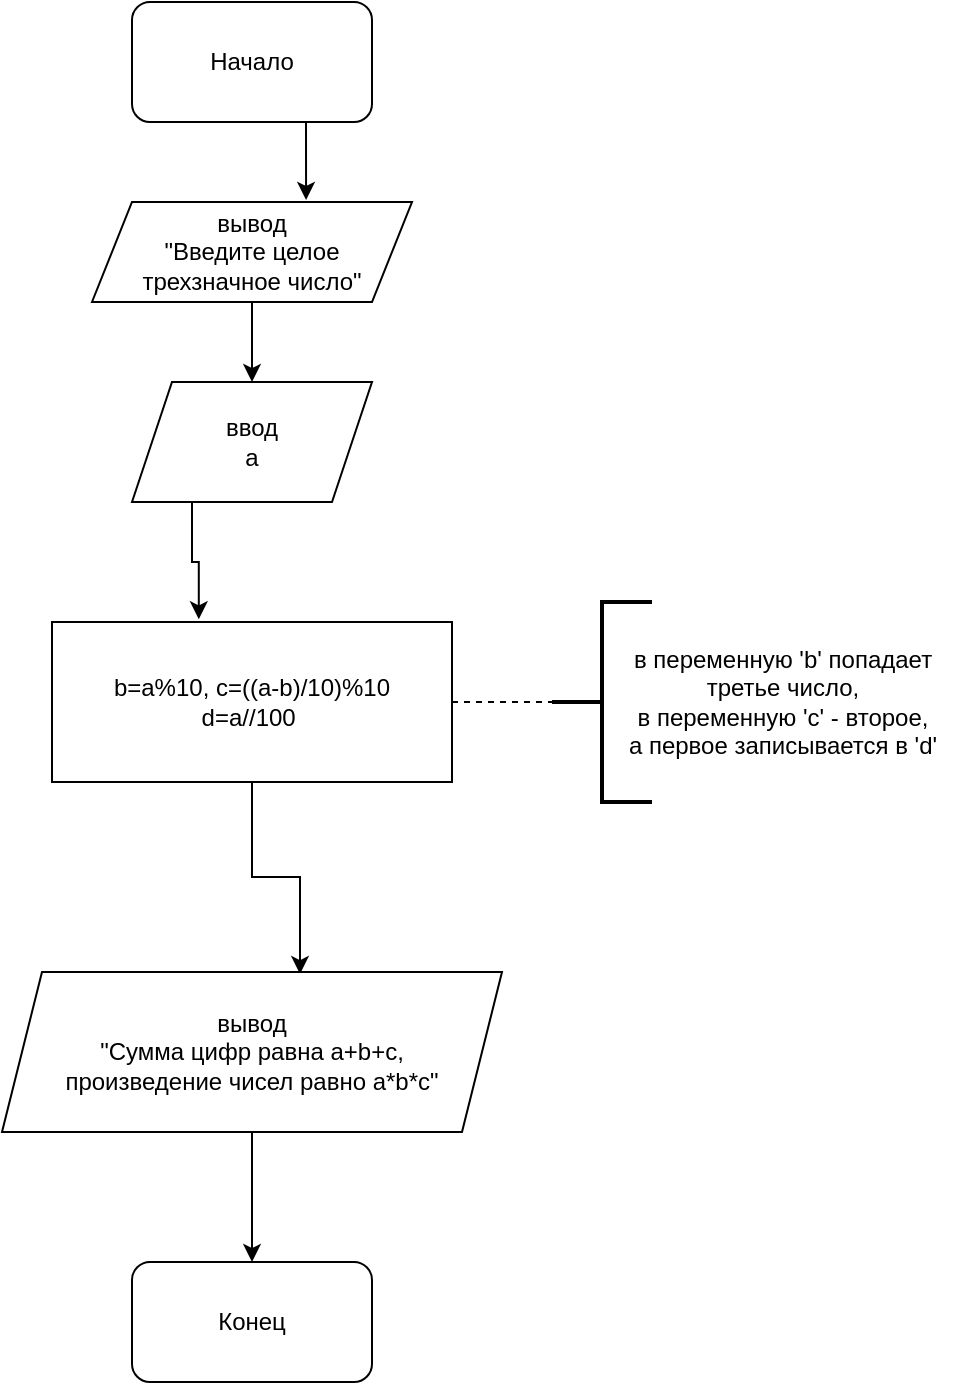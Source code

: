 <mxfile version="17.4.5" type="github" pages="4">
  <diagram id="GkWmuAWygiWvj4sKo31e" name="ex.1">
    <mxGraphModel dx="1422" dy="705" grid="1" gridSize="10" guides="1" tooltips="1" connect="1" arrows="1" fold="1" page="1" pageScale="1" pageWidth="827" pageHeight="1169" math="0" shadow="0">
      <root>
        <mxCell id="0" />
        <mxCell id="1" parent="0" />
        <mxCell id="LL6q_I3QLtWtws4i6wOQ-21" style="edgeStyle=orthogonalEdgeStyle;rounded=0;orthogonalLoop=1;jettySize=auto;html=1;exitX=0.75;exitY=1;exitDx=0;exitDy=0;entryX=0.669;entryY=-0.02;entryDx=0;entryDy=0;entryPerimeter=0;" edge="1" parent="1" source="LL6q_I3QLtWtws4i6wOQ-1" target="LL6q_I3QLtWtws4i6wOQ-7">
          <mxGeometry relative="1" as="geometry" />
        </mxCell>
        <mxCell id="LL6q_I3QLtWtws4i6wOQ-1" value="Начало" style="rounded=1;whiteSpace=wrap;html=1;" vertex="1" parent="1">
          <mxGeometry x="370" y="20" width="120" height="60" as="geometry" />
        </mxCell>
        <mxCell id="LL6q_I3QLtWtws4i6wOQ-2" value="Конец" style="rounded=1;whiteSpace=wrap;html=1;" vertex="1" parent="1">
          <mxGeometry x="370" y="650" width="120" height="60" as="geometry" />
        </mxCell>
        <mxCell id="LL6q_I3QLtWtws4i6wOQ-9" style="edgeStyle=orthogonalEdgeStyle;rounded=0;orthogonalLoop=1;jettySize=auto;html=1;exitX=0.25;exitY=1;exitDx=0;exitDy=0;entryX=0.367;entryY=-0.017;entryDx=0;entryDy=0;entryPerimeter=0;" edge="1" parent="1" source="LL6q_I3QLtWtws4i6wOQ-3" target="LL6q_I3QLtWtws4i6wOQ-4">
          <mxGeometry relative="1" as="geometry" />
        </mxCell>
        <mxCell id="LL6q_I3QLtWtws4i6wOQ-3" value="ввод&lt;br&gt;a" style="shape=parallelogram;perimeter=parallelogramPerimeter;whiteSpace=wrap;html=1;fixedSize=1;" vertex="1" parent="1">
          <mxGeometry x="370" y="210" width="120" height="60" as="geometry" />
        </mxCell>
        <mxCell id="LL6q_I3QLtWtws4i6wOQ-20" style="edgeStyle=orthogonalEdgeStyle;rounded=0;orthogonalLoop=1;jettySize=auto;html=1;exitX=0.5;exitY=1;exitDx=0;exitDy=0;entryX=0.596;entryY=0.013;entryDx=0;entryDy=0;entryPerimeter=0;" edge="1" parent="1" source="LL6q_I3QLtWtws4i6wOQ-4" target="LL6q_I3QLtWtws4i6wOQ-11">
          <mxGeometry relative="1" as="geometry" />
        </mxCell>
        <mxCell id="LL6q_I3QLtWtws4i6wOQ-4" value="b=a%10, c=((a-b)/10)%10&lt;br&gt;d=a//100&amp;nbsp;" style="rounded=0;whiteSpace=wrap;html=1;" vertex="1" parent="1">
          <mxGeometry x="330" y="330" width="200" height="80" as="geometry" />
        </mxCell>
        <mxCell id="LL6q_I3QLtWtws4i6wOQ-8" style="edgeStyle=orthogonalEdgeStyle;rounded=0;orthogonalLoop=1;jettySize=auto;html=1;exitX=0.5;exitY=1;exitDx=0;exitDy=0;" edge="1" parent="1" source="LL6q_I3QLtWtws4i6wOQ-7" target="LL6q_I3QLtWtws4i6wOQ-3">
          <mxGeometry relative="1" as="geometry" />
        </mxCell>
        <mxCell id="LL6q_I3QLtWtws4i6wOQ-7" value="вывод&lt;br&gt;&quot;Введите целое трехзначное число&quot;" style="shape=parallelogram;perimeter=parallelogramPerimeter;whiteSpace=wrap;html=1;fixedSize=1;" vertex="1" parent="1">
          <mxGeometry x="350" y="120" width="160" height="50" as="geometry" />
        </mxCell>
        <mxCell id="LL6q_I3QLtWtws4i6wOQ-22" style="edgeStyle=orthogonalEdgeStyle;rounded=0;orthogonalLoop=1;jettySize=auto;html=1;exitX=0.5;exitY=1;exitDx=0;exitDy=0;entryX=0.5;entryY=0;entryDx=0;entryDy=0;" edge="1" parent="1" source="LL6q_I3QLtWtws4i6wOQ-11" target="LL6q_I3QLtWtws4i6wOQ-2">
          <mxGeometry relative="1" as="geometry" />
        </mxCell>
        <mxCell id="LL6q_I3QLtWtws4i6wOQ-11" value="вывод&lt;br&gt;&quot;Сумма цифр равна a+b+c,&lt;br&gt;произведение чисел равно a*b*c&quot;" style="shape=parallelogram;perimeter=parallelogramPerimeter;whiteSpace=wrap;html=1;fixedSize=1;" vertex="1" parent="1">
          <mxGeometry x="305" y="505" width="250" height="80" as="geometry" />
        </mxCell>
        <mxCell id="LL6q_I3QLtWtws4i6wOQ-14" value="" style="strokeWidth=2;html=1;shape=mxgraph.flowchart.annotation_2;align=left;labelPosition=right;pointerEvents=1;" vertex="1" parent="1">
          <mxGeometry x="580" y="320" width="50" height="100" as="geometry" />
        </mxCell>
        <mxCell id="LL6q_I3QLtWtws4i6wOQ-18" value="" style="endArrow=none;dashed=1;html=1;rounded=0;entryX=0;entryY=0.5;entryDx=0;entryDy=0;entryPerimeter=0;exitX=1;exitY=0.5;exitDx=0;exitDy=0;" edge="1" parent="1" source="LL6q_I3QLtWtws4i6wOQ-4" target="LL6q_I3QLtWtws4i6wOQ-14">
          <mxGeometry width="50" height="50" relative="1" as="geometry">
            <mxPoint x="630" y="540" as="sourcePoint" />
            <mxPoint x="680" y="490" as="targetPoint" />
          </mxGeometry>
        </mxCell>
        <mxCell id="LL6q_I3QLtWtws4i6wOQ-19" value="в переменную &#39;b&#39; попадает &lt;br&gt;третье число,&lt;br&gt;в переменную &#39;c&#39; - второе, &lt;br&gt;а первое записывается в &#39;d&#39;" style="text;html=1;align=center;verticalAlign=middle;resizable=0;points=[];autosize=1;strokeColor=none;fillColor=none;" vertex="1" parent="1">
          <mxGeometry x="610" y="340" width="170" height="60" as="geometry" />
        </mxCell>
      </root>
    </mxGraphModel>
  </diagram>
  <diagram id="jCtmnIWadvYQdGwdT1Zc" name="ex.3">
    <mxGraphModel dx="1422" dy="705" grid="1" gridSize="10" guides="1" tooltips="1" connect="1" arrows="1" fold="1" page="1" pageScale="1" pageWidth="827" pageHeight="1169" math="0" shadow="0">
      <root>
        <mxCell id="0" />
        <mxCell id="1" parent="0" />
        <mxCell id="eGvGXIPfCndCh9LHRhV2-4" style="edgeStyle=orthogonalEdgeStyle;rounded=0;orthogonalLoop=1;jettySize=auto;html=1;exitX=0.5;exitY=1;exitDx=0;exitDy=0;entryX=0.542;entryY=-0.027;entryDx=0;entryDy=0;entryPerimeter=0;" edge="1" parent="1" source="eGvGXIPfCndCh9LHRhV2-1" target="eGvGXIPfCndCh9LHRhV2-3">
          <mxGeometry relative="1" as="geometry" />
        </mxCell>
        <mxCell id="eGvGXIPfCndCh9LHRhV2-1" value="Начало" style="rounded=1;whiteSpace=wrap;html=1;" vertex="1" parent="1">
          <mxGeometry x="365" y="20" width="120" height="60" as="geometry" />
        </mxCell>
        <mxCell id="eGvGXIPfCndCh9LHRhV2-2" value="Конец" style="rounded=1;whiteSpace=wrap;html=1;" vertex="1" parent="1">
          <mxGeometry x="355" y="1050" width="120" height="60" as="geometry" />
        </mxCell>
        <mxCell id="eGvGXIPfCndCh9LHRhV2-6" style="edgeStyle=orthogonalEdgeStyle;rounded=0;orthogonalLoop=1;jettySize=auto;html=1;exitX=0.5;exitY=1;exitDx=0;exitDy=0;entryX=0.5;entryY=0;entryDx=0;entryDy=0;" edge="1" parent="1" source="eGvGXIPfCndCh9LHRhV2-3" target="eGvGXIPfCndCh9LHRhV2-5">
          <mxGeometry relative="1" as="geometry" />
        </mxCell>
        <mxCell id="eGvGXIPfCndCh9LHRhV2-3" value="вывод:&lt;br&gt;&quot;Введите поочередно координаты двух точек&quot;" style="shape=parallelogram;perimeter=parallelogramPerimeter;whiteSpace=wrap;html=1;fixedSize=1;" vertex="1" parent="1">
          <mxGeometry x="330" y="120" width="190" height="110" as="geometry" />
        </mxCell>
        <mxCell id="H8NOm_so1s7EHVG05c4I-2" style="edgeStyle=orthogonalEdgeStyle;rounded=0;orthogonalLoop=1;jettySize=auto;html=1;exitX=0.5;exitY=1;exitDx=0;exitDy=0;entryX=0.5;entryY=0;entryDx=0;entryDy=0;entryPerimeter=0;" edge="1" parent="1" source="eGvGXIPfCndCh9LHRhV2-5" target="H8NOm_so1s7EHVG05c4I-1">
          <mxGeometry relative="1" as="geometry" />
        </mxCell>
        <mxCell id="eGvGXIPfCndCh9LHRhV2-5" value="ввод:&lt;br&gt;x_1, y_1, x_2, y_2" style="shape=parallelogram;perimeter=parallelogramPerimeter;whiteSpace=wrap;html=1;fixedSize=1;" vertex="1" parent="1">
          <mxGeometry x="322" y="290" width="206" height="100" as="geometry" />
        </mxCell>
        <mxCell id="eGvGXIPfCndCh9LHRhV2-10" style="edgeStyle=orthogonalEdgeStyle;rounded=0;orthogonalLoop=1;jettySize=auto;html=1;exitX=0.5;exitY=1;exitDx=0;exitDy=0;entryX=0.5;entryY=0;entryDx=0;entryDy=0;" edge="1" parent="1" source="eGvGXIPfCndCh9LHRhV2-7" target="eGvGXIPfCndCh9LHRhV2-9">
          <mxGeometry relative="1" as="geometry" />
        </mxCell>
        <mxCell id="eGvGXIPfCndCh9LHRhV2-7" value="Вычисление значений коэффициентов k и b с записью в соответствующие переменные" style="rounded=0;whiteSpace=wrap;html=1;" vertex="1" parent="1">
          <mxGeometry x="304" y="670" width="220" height="100" as="geometry" />
        </mxCell>
        <mxCell id="eGvGXIPfCndCh9LHRhV2-18" style="edgeStyle=orthogonalEdgeStyle;rounded=0;orthogonalLoop=1;jettySize=auto;html=1;exitX=0;exitY=0.5;exitDx=0;exitDy=0;entryX=0.5;entryY=0;entryDx=0;entryDy=0;" edge="1" parent="1" source="eGvGXIPfCndCh9LHRhV2-9" target="eGvGXIPfCndCh9LHRhV2-16">
          <mxGeometry relative="1" as="geometry" />
        </mxCell>
        <mxCell id="eGvGXIPfCndCh9LHRhV2-19" style="edgeStyle=orthogonalEdgeStyle;rounded=0;orthogonalLoop=1;jettySize=auto;html=1;exitX=1;exitY=0.5;exitDx=0;exitDy=0;entryX=0.617;entryY=-0.01;entryDx=0;entryDy=0;entryPerimeter=0;" edge="1" parent="1" source="eGvGXIPfCndCh9LHRhV2-9" target="eGvGXIPfCndCh9LHRhV2-17">
          <mxGeometry relative="1" as="geometry" />
        </mxCell>
        <mxCell id="eGvGXIPfCndCh9LHRhV2-9" value="b &amp;gt;= 0" style="rhombus;whiteSpace=wrap;html=1;" vertex="1" parent="1">
          <mxGeometry x="335" y="810" width="160" height="90" as="geometry" />
        </mxCell>
        <mxCell id="eGvGXIPfCndCh9LHRhV2-12" value="Да" style="text;html=1;align=center;verticalAlign=middle;resizable=0;points=[];autosize=1;strokeColor=none;fillColor=none;" vertex="1" parent="1">
          <mxGeometry x="290" y="820" width="30" height="20" as="geometry" />
        </mxCell>
        <mxCell id="eGvGXIPfCndCh9LHRhV2-13" value="Нет" style="text;html=1;align=center;verticalAlign=middle;resizable=0;points=[];autosize=1;strokeColor=none;fillColor=none;" vertex="1" parent="1">
          <mxGeometry x="484" y="820" width="40" height="20" as="geometry" />
        </mxCell>
        <mxCell id="eGvGXIPfCndCh9LHRhV2-21" style="edgeStyle=orthogonalEdgeStyle;rounded=0;orthogonalLoop=1;jettySize=auto;html=1;exitX=0.5;exitY=1;exitDx=0;exitDy=0;entryX=0.017;entryY=0.367;entryDx=0;entryDy=0;entryPerimeter=0;" edge="1" parent="1" source="eGvGXIPfCndCh9LHRhV2-16" target="eGvGXIPfCndCh9LHRhV2-2">
          <mxGeometry relative="1" as="geometry">
            <Array as="points">
              <mxPoint x="170" y="1072" />
            </Array>
          </mxGeometry>
        </mxCell>
        <mxCell id="eGvGXIPfCndCh9LHRhV2-16" value="вывод:&lt;br&gt;&quot;Уравнение функции вида:&lt;br&gt;y = kx + b" style="shape=parallelogram;perimeter=parallelogramPerimeter;whiteSpace=wrap;html=1;fixedSize=1;" vertex="1" parent="1">
          <mxGeometry x="80" y="900" width="180" height="100" as="geometry" />
        </mxCell>
        <mxCell id="eGvGXIPfCndCh9LHRhV2-20" style="edgeStyle=orthogonalEdgeStyle;rounded=0;orthogonalLoop=1;jettySize=auto;html=1;exitX=0.5;exitY=1;exitDx=0;exitDy=0;entryX=1;entryY=0.25;entryDx=0;entryDy=0;" edge="1" parent="1" source="eGvGXIPfCndCh9LHRhV2-17" target="eGvGXIPfCndCh9LHRhV2-2">
          <mxGeometry relative="1" as="geometry" />
        </mxCell>
        <mxCell id="eGvGXIPfCndCh9LHRhV2-17" value="&lt;span&gt;вывод:&lt;/span&gt;&lt;br&gt;&lt;span&gt;&quot;Уравнение функции вида:&lt;/span&gt;&lt;br&gt;&lt;span&gt;y = kx - b&lt;/span&gt;" style="shape=parallelogram;perimeter=parallelogramPerimeter;whiteSpace=wrap;html=1;fixedSize=1;" vertex="1" parent="1">
          <mxGeometry x="560" y="900" width="180" height="100" as="geometry" />
        </mxCell>
        <mxCell id="eGvGXIPfCndCh9LHRhV2-22" value="" style="strokeWidth=2;html=1;shape=mxgraph.flowchart.annotation_2;align=left;labelPosition=right;pointerEvents=1;rotation=-180;" vertex="1" parent="1">
          <mxGeometry x="209" y="670" width="60" height="100" as="geometry" />
        </mxCell>
        <mxCell id="eGvGXIPfCndCh9LHRhV2-27" value="" style="endArrow=none;dashed=1;html=1;rounded=0;entryX=0;entryY=0.5;entryDx=0;entryDy=0;exitX=0;exitY=0.5;exitDx=0;exitDy=0;exitPerimeter=0;" edge="1" parent="1" source="eGvGXIPfCndCh9LHRhV2-22" target="eGvGXIPfCndCh9LHRhV2-7">
          <mxGeometry width="50" height="50" relative="1" as="geometry">
            <mxPoint x="179" y="620" as="sourcePoint" />
            <mxPoint x="229" y="570" as="targetPoint" />
          </mxGeometry>
        </mxCell>
        <mxCell id="eGvGXIPfCndCh9LHRhV2-29" value="y_1 = x_1k + b&lt;br&gt;y_2 = x_2k + b&lt;br&gt;k = (-y_2 + y1)/(x_1 -x_2)&lt;br&gt;b = -kx_1 + y1" style="text;html=1;align=center;verticalAlign=middle;resizable=0;points=[];autosize=1;strokeColor=none;fillColor=none;" vertex="1" parent="1">
          <mxGeometry x="89" y="690" width="150" height="60" as="geometry" />
        </mxCell>
        <mxCell id="H8NOm_so1s7EHVG05c4I-7" style="edgeStyle=orthogonalEdgeStyle;rounded=0;orthogonalLoop=1;jettySize=auto;html=1;exitX=0;exitY=0.5;exitDx=0;exitDy=0;exitPerimeter=0;entryX=0.556;entryY=0;entryDx=0;entryDy=0;entryPerimeter=0;" edge="1" parent="1" source="H8NOm_so1s7EHVG05c4I-1" target="H8NOm_so1s7EHVG05c4I-6">
          <mxGeometry relative="1" as="geometry" />
        </mxCell>
        <mxCell id="H8NOm_so1s7EHVG05c4I-10" style="edgeStyle=orthogonalEdgeStyle;rounded=0;orthogonalLoop=1;jettySize=auto;html=1;exitX=1;exitY=0.5;exitDx=0;exitDy=0;exitPerimeter=0;entryX=0.5;entryY=0;entryDx=0;entryDy=0;" edge="1" parent="1" source="H8NOm_so1s7EHVG05c4I-1" target="H8NOm_so1s7EHVG05c4I-9">
          <mxGeometry relative="1" as="geometry" />
        </mxCell>
        <mxCell id="H8NOm_so1s7EHVG05c4I-1" value="x_1 == x_2" style="strokeWidth=2;html=1;shape=mxgraph.flowchart.decision;whiteSpace=wrap;" vertex="1" parent="1">
          <mxGeometry x="335" y="440" width="176" height="100" as="geometry" />
        </mxCell>
        <mxCell id="H8NOm_so1s7EHVG05c4I-4" value="Да" style="text;html=1;align=center;verticalAlign=middle;resizable=0;points=[];autosize=1;strokeColor=none;fillColor=none;" vertex="1" parent="1">
          <mxGeometry x="304" y="460" width="30" height="20" as="geometry" />
        </mxCell>
        <mxCell id="H8NOm_so1s7EHVG05c4I-5" value="Нет" style="text;html=1;align=center;verticalAlign=middle;resizable=0;points=[];autosize=1;strokeColor=none;fillColor=none;" vertex="1" parent="1">
          <mxGeometry x="495" y="460" width="40" height="20" as="geometry" />
        </mxCell>
        <mxCell id="H8NOm_so1s7EHVG05c4I-15" style="edgeStyle=orthogonalEdgeStyle;rounded=0;orthogonalLoop=1;jettySize=auto;html=1;exitX=0;exitY=1;exitDx=0;exitDy=0;entryX=0;entryY=0.75;entryDx=0;entryDy=0;" edge="1" parent="1" source="H8NOm_so1s7EHVG05c4I-6" target="eGvGXIPfCndCh9LHRhV2-2">
          <mxGeometry relative="1" as="geometry" />
        </mxCell>
        <mxCell id="H8NOm_so1s7EHVG05c4I-6" value="вывод:&lt;br&gt;&quot;Уравнение прямой&lt;br&gt;x = x_1&quot;" style="shape=parallelogram;perimeter=parallelogramPerimeter;whiteSpace=wrap;html=1;fixedSize=1;" vertex="1" parent="1">
          <mxGeometry x="20" y="580" width="180" height="60" as="geometry" />
        </mxCell>
        <mxCell id="H8NOm_so1s7EHVG05c4I-16" style="edgeStyle=orthogonalEdgeStyle;rounded=0;orthogonalLoop=1;jettySize=auto;html=1;exitX=0.75;exitY=1;exitDx=0;exitDy=0;entryX=1;entryY=0.75;entryDx=0;entryDy=0;" edge="1" parent="1" source="H8NOm_so1s7EHVG05c4I-8" target="eGvGXIPfCndCh9LHRhV2-2">
          <mxGeometry relative="1" as="geometry" />
        </mxCell>
        <mxCell id="H8NOm_so1s7EHVG05c4I-8" value="вывод:&lt;br&gt;&quot;Уравнение прямой&lt;br&gt;y = y_1&quot;" style="shape=parallelogram;perimeter=parallelogramPerimeter;whiteSpace=wrap;html=1;fixedSize=1;" vertex="1" parent="1">
          <mxGeometry x="620" y="730" width="180" height="60" as="geometry" />
        </mxCell>
        <mxCell id="H8NOm_so1s7EHVG05c4I-11" style="edgeStyle=orthogonalEdgeStyle;rounded=0;orthogonalLoop=1;jettySize=auto;html=1;exitX=0;exitY=0.5;exitDx=0;exitDy=0;entryX=0.464;entryY=-0.01;entryDx=0;entryDy=0;entryPerimeter=0;" edge="1" parent="1" source="H8NOm_so1s7EHVG05c4I-9" target="eGvGXIPfCndCh9LHRhV2-7">
          <mxGeometry relative="1" as="geometry" />
        </mxCell>
        <mxCell id="H8NOm_so1s7EHVG05c4I-12" style="edgeStyle=orthogonalEdgeStyle;rounded=0;orthogonalLoop=1;jettySize=auto;html=1;exitX=0.5;exitY=1;exitDx=0;exitDy=0;entryX=0.5;entryY=0;entryDx=0;entryDy=0;" edge="1" parent="1" source="H8NOm_so1s7EHVG05c4I-9" target="H8NOm_so1s7EHVG05c4I-8">
          <mxGeometry relative="1" as="geometry" />
        </mxCell>
        <mxCell id="H8NOm_so1s7EHVG05c4I-9" value="y_1 == y_2" style="rhombus;whiteSpace=wrap;html=1;" vertex="1" parent="1">
          <mxGeometry x="610" y="540" width="170" height="90" as="geometry" />
        </mxCell>
        <mxCell id="H8NOm_so1s7EHVG05c4I-13" value="Нет" style="text;html=1;align=center;verticalAlign=middle;resizable=0;points=[];autosize=1;strokeColor=none;fillColor=none;" vertex="1" parent="1">
          <mxGeometry x="570" y="560" width="40" height="20" as="geometry" />
        </mxCell>
        <mxCell id="H8NOm_so1s7EHVG05c4I-14" value="Да" style="text;html=1;align=center;verticalAlign=middle;resizable=0;points=[];autosize=1;strokeColor=none;fillColor=none;" vertex="1" parent="1">
          <mxGeometry x="710" y="630" width="30" height="20" as="geometry" />
        </mxCell>
      </root>
    </mxGraphModel>
  </diagram>
  <diagram id="lCsr59eX-0INWpG0h18b" name="ex.7">
    <mxGraphModel dx="1422" dy="705" grid="1" gridSize="10" guides="1" tooltips="1" connect="1" arrows="1" fold="1" page="1" pageScale="1" pageWidth="827" pageHeight="1169" math="0" shadow="0">
      <root>
        <mxCell id="0" />
        <mxCell id="1" parent="0" />
        <mxCell id="5ryfnrOmWDxDQtKWBaiU-5" style="edgeStyle=orthogonalEdgeStyle;rounded=0;orthogonalLoop=1;jettySize=auto;html=1;exitX=0.5;exitY=1;exitDx=0;exitDy=0;entryX=0.5;entryY=0;entryDx=0;entryDy=0;" edge="1" parent="1" source="5ryfnrOmWDxDQtKWBaiU-1" target="5ryfnrOmWDxDQtKWBaiU-3">
          <mxGeometry relative="1" as="geometry" />
        </mxCell>
        <mxCell id="5ryfnrOmWDxDQtKWBaiU-1" value="Начало" style="rounded=1;whiteSpace=wrap;html=1;" vertex="1" parent="1">
          <mxGeometry x="340" y="20" width="120" height="60" as="geometry" />
        </mxCell>
        <mxCell id="5ryfnrOmWDxDQtKWBaiU-2" value="Конец" style="rounded=1;whiteSpace=wrap;html=1;" vertex="1" parent="1">
          <mxGeometry x="360" y="1010" width="120" height="60" as="geometry" />
        </mxCell>
        <mxCell id="5ryfnrOmWDxDQtKWBaiU-6" style="edgeStyle=orthogonalEdgeStyle;rounded=0;orthogonalLoop=1;jettySize=auto;html=1;exitX=0.5;exitY=1;exitDx=0;exitDy=0;entryX=0.569;entryY=0.025;entryDx=0;entryDy=0;entryPerimeter=0;" edge="1" parent="1" source="5ryfnrOmWDxDQtKWBaiU-3" target="5ryfnrOmWDxDQtKWBaiU-4">
          <mxGeometry relative="1" as="geometry" />
        </mxCell>
        <mxCell id="5ryfnrOmWDxDQtKWBaiU-3" value="Вывод:&lt;br&gt;&quot;Укажите поочередно длины отрезков&quot;" style="shape=parallelogram;perimeter=parallelogramPerimeter;whiteSpace=wrap;html=1;fixedSize=1;" vertex="1" parent="1">
          <mxGeometry x="320" y="120" width="160" height="80" as="geometry" />
        </mxCell>
        <mxCell id="5ryfnrOmWDxDQtKWBaiU-20" style="edgeStyle=orthogonalEdgeStyle;rounded=0;orthogonalLoop=1;jettySize=auto;html=1;exitX=0.5;exitY=1;exitDx=0;exitDy=0;entryX=0.5;entryY=0;entryDx=0;entryDy=0;" edge="1" parent="1" source="5ryfnrOmWDxDQtKWBaiU-4" target="5ryfnrOmWDxDQtKWBaiU-7">
          <mxGeometry relative="1" as="geometry" />
        </mxCell>
        <mxCell id="5ryfnrOmWDxDQtKWBaiU-4" value="Ввод:&lt;br&gt;side_a, side_b, sile_c" style="shape=parallelogram;perimeter=parallelogramPerimeter;whiteSpace=wrap;html=1;fixedSize=1;" vertex="1" parent="1">
          <mxGeometry x="310" y="240" width="160" height="80" as="geometry" />
        </mxCell>
        <mxCell id="5ryfnrOmWDxDQtKWBaiU-21" style="edgeStyle=orthogonalEdgeStyle;rounded=0;orthogonalLoop=1;jettySize=auto;html=1;exitX=1;exitY=0.5;exitDx=0;exitDy=0;entryX=0;entryY=0.5;entryDx=0;entryDy=0;" edge="1" parent="1" source="5ryfnrOmWDxDQtKWBaiU-7" target="5ryfnrOmWDxDQtKWBaiU-14">
          <mxGeometry relative="1" as="geometry" />
        </mxCell>
        <mxCell id="5ryfnrOmWDxDQtKWBaiU-7" value="side_a == side_b" style="rhombus;whiteSpace=wrap;html=1;" vertex="1" parent="1">
          <mxGeometry x="214" y="360" width="176" height="140" as="geometry" />
        </mxCell>
        <mxCell id="5ryfnrOmWDxDQtKWBaiU-13" value="" style="rhombus;whiteSpace=wrap;html=1;" vertex="1" parent="1">
          <mxGeometry x="10" width="176" height="140" as="geometry" />
        </mxCell>
        <mxCell id="5ryfnrOmWDxDQtKWBaiU-23" style="edgeStyle=orthogonalEdgeStyle;rounded=0;orthogonalLoop=1;jettySize=auto;html=1;exitX=1;exitY=0.5;exitDx=0;exitDy=0;entryX=0.571;entryY=0.063;entryDx=0;entryDy=0;entryPerimeter=0;" edge="1" parent="1" source="5ryfnrOmWDxDQtKWBaiU-14" target="5ryfnrOmWDxDQtKWBaiU-22">
          <mxGeometry relative="1" as="geometry" />
        </mxCell>
        <mxCell id="5ryfnrOmWDxDQtKWBaiU-33" style="edgeStyle=orthogonalEdgeStyle;rounded=0;orthogonalLoop=1;jettySize=auto;html=1;exitX=0.5;exitY=1;exitDx=0;exitDy=0;entryX=0.5;entryY=0;entryDx=0;entryDy=0;" edge="1" parent="1" source="5ryfnrOmWDxDQtKWBaiU-14" target="5ryfnrOmWDxDQtKWBaiU-15">
          <mxGeometry relative="1" as="geometry" />
        </mxCell>
        <mxCell id="5ryfnrOmWDxDQtKWBaiU-14" value="side_a == side_c" style="rhombus;whiteSpace=wrap;html=1;" vertex="1" parent="1">
          <mxGeometry x="440" y="360" width="176" height="140" as="geometry" />
        </mxCell>
        <mxCell id="5ryfnrOmWDxDQtKWBaiU-36" style="edgeStyle=orthogonalEdgeStyle;rounded=0;orthogonalLoop=1;jettySize=auto;html=1;exitX=1;exitY=0.5;exitDx=0;exitDy=0;entryX=0.75;entryY=0;entryDx=0;entryDy=0;" edge="1" parent="1" source="5ryfnrOmWDxDQtKWBaiU-15" target="5ryfnrOmWDxDQtKWBaiU-25">
          <mxGeometry relative="1" as="geometry" />
        </mxCell>
        <mxCell id="5ryfnrOmWDxDQtKWBaiU-38" style="edgeStyle=orthogonalEdgeStyle;rounded=0;orthogonalLoop=1;jettySize=auto;html=1;exitX=0.5;exitY=1;exitDx=0;exitDy=0;entryX=0.75;entryY=0;entryDx=0;entryDy=0;" edge="1" parent="1" source="5ryfnrOmWDxDQtKWBaiU-15" target="5ryfnrOmWDxDQtKWBaiU-27">
          <mxGeometry relative="1" as="geometry" />
        </mxCell>
        <mxCell id="5ryfnrOmWDxDQtKWBaiU-15" value="side_c &amp;lt; (side_a + side_b)" style="rhombus;whiteSpace=wrap;html=1;" vertex="1" parent="1">
          <mxGeometry x="440" y="530" width="176" height="140" as="geometry" />
        </mxCell>
        <mxCell id="5ryfnrOmWDxDQtKWBaiU-16" value="Да" style="text;html=1;align=center;verticalAlign=middle;resizable=0;points=[];autosize=1;strokeColor=none;fillColor=none;" vertex="1" parent="1">
          <mxGeometry x="30" y="330" width="30" height="20" as="geometry" />
        </mxCell>
        <mxCell id="5ryfnrOmWDxDQtKWBaiU-17" value="Нет" style="text;html=1;align=center;verticalAlign=middle;resizable=0;points=[];autosize=1;strokeColor=none;fillColor=none;" vertex="1" parent="1">
          <mxGeometry x="40" y="550" width="40" height="20" as="geometry" />
        </mxCell>
        <mxCell id="5ryfnrOmWDxDQtKWBaiU-18" value="Да" style="text;html=1;align=center;verticalAlign=middle;resizable=0;points=[];autosize=1;strokeColor=none;fillColor=none;" vertex="1" parent="1">
          <mxGeometry x="380" y="390" width="30" height="20" as="geometry" />
        </mxCell>
        <mxCell id="5ryfnrOmWDxDQtKWBaiU-19" value="Нет" style="text;html=1;align=center;verticalAlign=middle;resizable=0;points=[];autosize=1;strokeColor=none;fillColor=none;" vertex="1" parent="1">
          <mxGeometry x="320" y="480" width="40" height="20" as="geometry" />
        </mxCell>
        <mxCell id="5ryfnrOmWDxDQtKWBaiU-24" style="edgeStyle=orthogonalEdgeStyle;rounded=0;orthogonalLoop=1;jettySize=auto;html=1;exitX=0.75;exitY=1;exitDx=0;exitDy=0;entryX=1;entryY=0.75;entryDx=0;entryDy=0;" edge="1" parent="1" source="5ryfnrOmWDxDQtKWBaiU-22" target="5ryfnrOmWDxDQtKWBaiU-2">
          <mxGeometry relative="1" as="geometry" />
        </mxCell>
        <mxCell id="5ryfnrOmWDxDQtKWBaiU-22" value="Вывод:&amp;nbsp;&lt;br&gt;треугольник равносторонний" style="shape=parallelogram;perimeter=parallelogramPerimeter;whiteSpace=wrap;html=1;fixedSize=1;" vertex="1" parent="1">
          <mxGeometry x="670" y="542" width="150" height="85" as="geometry" />
        </mxCell>
        <mxCell id="5ryfnrOmWDxDQtKWBaiU-30" style="edgeStyle=orthogonalEdgeStyle;rounded=0;orthogonalLoop=1;jettySize=auto;html=1;exitX=0.5;exitY=1;exitDx=0;exitDy=0;entryX=0.658;entryY=-0.017;entryDx=0;entryDy=0;entryPerimeter=0;" edge="1" parent="1" source="5ryfnrOmWDxDQtKWBaiU-25" target="5ryfnrOmWDxDQtKWBaiU-2">
          <mxGeometry relative="1" as="geometry" />
        </mxCell>
        <mxCell id="5ryfnrOmWDxDQtKWBaiU-25" value="Вывод:&lt;br&gt;&quot;Треугольник равнобедренный&quot;" style="shape=parallelogram;perimeter=parallelogramPerimeter;whiteSpace=wrap;html=1;fixedSize=1;" vertex="1" parent="1">
          <mxGeometry x="540" y="880" width="156" height="80" as="geometry" />
        </mxCell>
        <mxCell id="5ryfnrOmWDxDQtKWBaiU-29" style="edgeStyle=orthogonalEdgeStyle;rounded=0;orthogonalLoop=1;jettySize=auto;html=1;exitX=0.5;exitY=1;exitDx=0;exitDy=0;entryX=0.25;entryY=0;entryDx=0;entryDy=0;" edge="1" parent="1" source="5ryfnrOmWDxDQtKWBaiU-26" target="5ryfnrOmWDxDQtKWBaiU-2">
          <mxGeometry relative="1" as="geometry" />
        </mxCell>
        <mxCell id="5ryfnrOmWDxDQtKWBaiU-26" value="Вывод:&lt;br&gt;&quot;Треугольник разносторонний&quot;" style="shape=parallelogram;perimeter=parallelogramPerimeter;whiteSpace=wrap;html=1;fixedSize=1;" vertex="1" parent="1">
          <mxGeometry x="234" y="880" width="156" height="80" as="geometry" />
        </mxCell>
        <mxCell id="5ryfnrOmWDxDQtKWBaiU-28" style="edgeStyle=orthogonalEdgeStyle;rounded=0;orthogonalLoop=1;jettySize=auto;html=1;exitX=0.5;exitY=1;exitDx=0;exitDy=0;entryX=0;entryY=0.5;entryDx=0;entryDy=0;" edge="1" parent="1" source="5ryfnrOmWDxDQtKWBaiU-27" target="5ryfnrOmWDxDQtKWBaiU-2">
          <mxGeometry relative="1" as="geometry" />
        </mxCell>
        <mxCell id="5ryfnrOmWDxDQtKWBaiU-27" value="Вывод:&lt;br&gt;Треугольник построить невозможно" style="shape=parallelogram;perimeter=parallelogramPerimeter;whiteSpace=wrap;html=1;fixedSize=1;" vertex="1" parent="1">
          <mxGeometry x="40" y="990" width="156" height="80" as="geometry" />
        </mxCell>
        <mxCell id="5ryfnrOmWDxDQtKWBaiU-31" value="Да" style="text;html=1;align=center;verticalAlign=middle;resizable=0;points=[];autosize=1;strokeColor=none;fillColor=none;" vertex="1" parent="1">
          <mxGeometry x="616" y="390" width="30" height="20" as="geometry" />
        </mxCell>
        <mxCell id="5ryfnrOmWDxDQtKWBaiU-32" value="Нет" style="text;html=1;align=center;verticalAlign=middle;resizable=0;points=[];autosize=1;strokeColor=none;fillColor=none;" vertex="1" parent="1">
          <mxGeometry x="560" y="480" width="40" height="20" as="geometry" />
        </mxCell>
        <mxCell id="5ryfnrOmWDxDQtKWBaiU-35" value="Да" style="text;html=1;align=center;verticalAlign=middle;resizable=0;points=[];autosize=1;strokeColor=none;fillColor=none;" vertex="1" parent="1">
          <mxGeometry x="616" y="565" width="30" height="20" as="geometry" />
        </mxCell>
        <mxCell id="5ryfnrOmWDxDQtKWBaiU-37" value="Нет" style="text;html=1;align=center;verticalAlign=middle;resizable=0;points=[];autosize=1;strokeColor=none;fillColor=none;" vertex="1" parent="1">
          <mxGeometry x="550" y="660" width="40" height="20" as="geometry" />
        </mxCell>
      </root>
    </mxGraphModel>
  </diagram>
  <diagram id="J_-pwiR8aAQ6shszjhYd" name="ex.7">
    <mxGraphModel dx="1808" dy="486" grid="1" gridSize="10" guides="1" tooltips="1" connect="1" arrows="1" fold="1" page="1" pageScale="1" pageWidth="827" pageHeight="1169" math="0" shadow="0">
      <root>
        <mxCell id="0" />
        <mxCell id="1" parent="0" />
        <mxCell id="3RuYMoKQSqFhTsPPj9gf-2" style="edgeStyle=orthogonalEdgeStyle;rounded=0;orthogonalLoop=1;jettySize=auto;html=1;exitX=0.5;exitY=1;exitDx=0;exitDy=0;entryX=0.5;entryY=0;entryDx=0;entryDy=0;" edge="1" parent="1" source="9X2aawsnlnMKc2VzGInx-1" target="9X2aawsnlnMKc2VzGInx-3">
          <mxGeometry relative="1" as="geometry" />
        </mxCell>
        <mxCell id="9X2aawsnlnMKc2VzGInx-1" value="Начало" style="rounded=1;whiteSpace=wrap;html=1;" vertex="1" parent="1">
          <mxGeometry x="190" y="10" width="120" height="60" as="geometry" />
        </mxCell>
        <mxCell id="9X2aawsnlnMKc2VzGInx-2" value="Конец" style="rounded=1;whiteSpace=wrap;html=1;" vertex="1" parent="1">
          <mxGeometry x="210" y="1240" width="120" height="60" as="geometry" />
        </mxCell>
        <mxCell id="3RuYMoKQSqFhTsPPj9gf-3" style="edgeStyle=orthogonalEdgeStyle;rounded=0;orthogonalLoop=1;jettySize=auto;html=1;exitX=0.5;exitY=1;exitDx=0;exitDy=0;" edge="1" parent="1" source="9X2aawsnlnMKc2VzGInx-3" target="3RuYMoKQSqFhTsPPj9gf-1">
          <mxGeometry relative="1" as="geometry" />
        </mxCell>
        <mxCell id="9X2aawsnlnMKc2VzGInx-3" value="Вывод:&lt;br&gt;&quot;Укажите длину каждого из отрезков&quot;" style="shape=parallelogram;perimeter=parallelogramPerimeter;whiteSpace=wrap;html=1;fixedSize=1;" vertex="1" parent="1">
          <mxGeometry x="160" y="110" width="180" height="70" as="geometry" />
        </mxCell>
        <mxCell id="3RuYMoKQSqFhTsPPj9gf-18" style="edgeStyle=orthogonalEdgeStyle;rounded=0;orthogonalLoop=1;jettySize=auto;html=1;exitX=0;exitY=0.5;exitDx=0;exitDy=0;entryX=1;entryY=0.5;entryDx=0;entryDy=0;" edge="1" parent="1" source="9X2aawsnlnMKc2VzGInx-4" target="3RuYMoKQSqFhTsPPj9gf-17">
          <mxGeometry relative="1" as="geometry" />
        </mxCell>
        <mxCell id="3RuYMoKQSqFhTsPPj9gf-19" style="edgeStyle=orthogonalEdgeStyle;rounded=0;orthogonalLoop=1;jettySize=auto;html=1;exitX=0.5;exitY=1;exitDx=0;exitDy=0;entryX=0.5;entryY=0;entryDx=0;entryDy=0;" edge="1" parent="1" source="9X2aawsnlnMKc2VzGInx-4" target="3RuYMoKQSqFhTsPPj9gf-16">
          <mxGeometry relative="1" as="geometry" />
        </mxCell>
        <mxCell id="9X2aawsnlnMKc2VzGInx-4" value="B &amp;gt;= C" style="rhombus;whiteSpace=wrap;html=1;" vertex="1" parent="1">
          <mxGeometry x="20" y="490" width="120" height="100" as="geometry" />
        </mxCell>
        <mxCell id="3RuYMoKQSqFhTsPPj9gf-11" style="edgeStyle=orthogonalEdgeStyle;rounded=0;orthogonalLoop=1;jettySize=auto;html=1;exitX=0.5;exitY=1;exitDx=0;exitDy=0;entryX=0.5;entryY=0;entryDx=0;entryDy=0;" edge="1" parent="1" source="9X2aawsnlnMKc2VzGInx-5" target="9X2aawsnlnMKc2VzGInx-4">
          <mxGeometry relative="1" as="geometry" />
        </mxCell>
        <mxCell id="3RuYMoKQSqFhTsPPj9gf-15" style="edgeStyle=orthogonalEdgeStyle;rounded=0;orthogonalLoop=1;jettySize=auto;html=1;exitX=0;exitY=0.5;exitDx=0;exitDy=0;entryX=1;entryY=0.5;entryDx=0;entryDy=0;" edge="1" parent="1" source="9X2aawsnlnMKc2VzGInx-5" target="3RuYMoKQSqFhTsPPj9gf-14">
          <mxGeometry relative="1" as="geometry" />
        </mxCell>
        <mxCell id="9X2aawsnlnMKc2VzGInx-5" value="A &amp;gt;= C" style="rhombus;whiteSpace=wrap;html=1;" vertex="1" parent="1">
          <mxGeometry x="20" y="330" width="120" height="100" as="geometry" />
        </mxCell>
        <mxCell id="3RuYMoKQSqFhTsPPj9gf-5" style="edgeStyle=orthogonalEdgeStyle;rounded=0;orthogonalLoop=1;jettySize=auto;html=1;exitX=1;exitY=0.5;exitDx=0;exitDy=0;entryX=0;entryY=0.5;entryDx=0;entryDy=0;" edge="1" parent="1" source="9X2aawsnlnMKc2VzGInx-6" target="9X2aawsnlnMKc2VzGInx-8">
          <mxGeometry relative="1" as="geometry" />
        </mxCell>
        <mxCell id="3RuYMoKQSqFhTsPPj9gf-10" style="edgeStyle=orthogonalEdgeStyle;rounded=0;orthogonalLoop=1;jettySize=auto;html=1;exitX=0;exitY=0.5;exitDx=0;exitDy=0;" edge="1" parent="1" source="9X2aawsnlnMKc2VzGInx-6" target="9X2aawsnlnMKc2VzGInx-5">
          <mxGeometry relative="1" as="geometry" />
        </mxCell>
        <mxCell id="9X2aawsnlnMKc2VzGInx-6" value="A &amp;gt;= B" style="rhombus;whiteSpace=wrap;html=1;" vertex="1" parent="1">
          <mxGeometry x="190" y="330" width="120" height="100" as="geometry" />
        </mxCell>
        <mxCell id="3RuYMoKQSqFhTsPPj9gf-29" style="edgeStyle=orthogonalEdgeStyle;rounded=0;orthogonalLoop=1;jettySize=auto;html=1;exitX=0.5;exitY=1;exitDx=0;exitDy=0;entryX=0.5;entryY=0;entryDx=0;entryDy=0;" edge="1" parent="1" source="9X2aawsnlnMKc2VzGInx-7" target="3RuYMoKQSqFhTsPPj9gf-28">
          <mxGeometry relative="1" as="geometry" />
        </mxCell>
        <mxCell id="3RuYMoKQSqFhTsPPj9gf-30" style="edgeStyle=orthogonalEdgeStyle;rounded=0;orthogonalLoop=1;jettySize=auto;html=1;exitX=1;exitY=0.5;exitDx=0;exitDy=0;entryX=0;entryY=0.5;entryDx=0;entryDy=0;" edge="1" parent="1" source="9X2aawsnlnMKc2VzGInx-7" target="3RuYMoKQSqFhTsPPj9gf-27">
          <mxGeometry relative="1" as="geometry" />
        </mxCell>
        <mxCell id="9X2aawsnlnMKc2VzGInx-7" value="A&amp;gt;=C" style="rhombus;whiteSpace=wrap;html=1;" vertex="1" parent="1">
          <mxGeometry x="370" y="485" width="120" height="100" as="geometry" />
        </mxCell>
        <mxCell id="3RuYMoKQSqFhTsPPj9gf-24" style="edgeStyle=orthogonalEdgeStyle;rounded=0;orthogonalLoop=1;jettySize=auto;html=1;exitX=1;exitY=0.5;exitDx=0;exitDy=0;entryX=0;entryY=0.5;entryDx=0;entryDy=0;" edge="1" parent="1" source="9X2aawsnlnMKc2VzGInx-8" target="3RuYMoKQSqFhTsPPj9gf-22">
          <mxGeometry relative="1" as="geometry" />
        </mxCell>
        <mxCell id="3RuYMoKQSqFhTsPPj9gf-26" style="edgeStyle=orthogonalEdgeStyle;rounded=0;orthogonalLoop=1;jettySize=auto;html=1;exitX=0.5;exitY=1;exitDx=0;exitDy=0;entryX=0.5;entryY=0;entryDx=0;entryDy=0;" edge="1" parent="1" source="9X2aawsnlnMKc2VzGInx-8" target="9X2aawsnlnMKc2VzGInx-7">
          <mxGeometry relative="1" as="geometry" />
        </mxCell>
        <mxCell id="9X2aawsnlnMKc2VzGInx-8" value="B &amp;gt;=C" style="rhombus;whiteSpace=wrap;html=1;" vertex="1" parent="1">
          <mxGeometry x="370" y="330" width="120" height="100" as="geometry" />
        </mxCell>
        <mxCell id="3RuYMoKQSqFhTsPPj9gf-49" style="edgeStyle=orthogonalEdgeStyle;rounded=0;orthogonalLoop=1;jettySize=auto;html=1;exitX=0;exitY=0.5;exitDx=0;exitDy=0;entryX=1;entryY=0.5;entryDx=0;entryDy=0;" edge="1" parent="1" source="9X2aawsnlnMKc2VzGInx-10" target="3RuYMoKQSqFhTsPPj9gf-48">
          <mxGeometry relative="1" as="geometry" />
        </mxCell>
        <mxCell id="3RuYMoKQSqFhTsPPj9gf-52" style="edgeStyle=orthogonalEdgeStyle;rounded=0;orthogonalLoop=1;jettySize=auto;html=1;exitX=0.5;exitY=1;exitDx=0;exitDy=0;entryX=0.5;entryY=0;entryDx=0;entryDy=0;" edge="1" parent="1" source="9X2aawsnlnMKc2VzGInx-10" target="9X2aawsnlnMKc2VzGInx-12">
          <mxGeometry relative="1" as="geometry" />
        </mxCell>
        <mxCell id="9X2aawsnlnMKc2VzGInx-10" value="max &amp;gt;= min + mid" style="rhombus;whiteSpace=wrap;html=1;" vertex="1" parent="1">
          <mxGeometry x="110" y="815" width="120" height="100" as="geometry" />
        </mxCell>
        <mxCell id="3RuYMoKQSqFhTsPPj9gf-44" style="edgeStyle=orthogonalEdgeStyle;rounded=0;orthogonalLoop=1;jettySize=auto;html=1;exitX=1;exitY=0.5;exitDx=0;exitDy=0;entryX=0;entryY=0.5;entryDx=0;entryDy=0;" edge="1" parent="1" source="9X2aawsnlnMKc2VzGInx-11" target="3RuYMoKQSqFhTsPPj9gf-43">
          <mxGeometry relative="1" as="geometry" />
        </mxCell>
        <mxCell id="3RuYMoKQSqFhTsPPj9gf-47" style="edgeStyle=orthogonalEdgeStyle;rounded=0;orthogonalLoop=1;jettySize=auto;html=1;exitX=0;exitY=0.5;exitDx=0;exitDy=0;entryX=1;entryY=0.5;entryDx=0;entryDy=0;" edge="1" parent="1" source="9X2aawsnlnMKc2VzGInx-11" target="9X2aawsnlnMKc2VzGInx-10">
          <mxGeometry relative="1" as="geometry" />
        </mxCell>
        <mxCell id="9X2aawsnlnMKc2VzGInx-11" value="max == mid == min" style="rhombus;whiteSpace=wrap;html=1;" vertex="1" parent="1">
          <mxGeometry x="315" y="810" width="130" height="110" as="geometry" />
        </mxCell>
        <mxCell id="3RuYMoKQSqFhTsPPj9gf-54" style="edgeStyle=orthogonalEdgeStyle;rounded=0;orthogonalLoop=1;jettySize=auto;html=1;exitX=0;exitY=0.5;exitDx=0;exitDy=0;" edge="1" parent="1" source="9X2aawsnlnMKc2VzGInx-12" target="3RuYMoKQSqFhTsPPj9gf-53">
          <mxGeometry relative="1" as="geometry" />
        </mxCell>
        <mxCell id="3RuYMoKQSqFhTsPPj9gf-56" style="edgeStyle=orthogonalEdgeStyle;rounded=0;orthogonalLoop=1;jettySize=auto;html=1;exitX=1;exitY=0.5;exitDx=0;exitDy=0;entryX=0;entryY=0.5;entryDx=0;entryDy=0;" edge="1" parent="1" source="9X2aawsnlnMKc2VzGInx-12" target="3RuYMoKQSqFhTsPPj9gf-57">
          <mxGeometry relative="1" as="geometry">
            <mxPoint x="320" y="1020" as="targetPoint" />
          </mxGeometry>
        </mxCell>
        <mxCell id="9X2aawsnlnMKc2VzGInx-12" value="min == mid" style="rhombus;whiteSpace=wrap;html=1;" vertex="1" parent="1">
          <mxGeometry x="110" y="970" width="120" height="100" as="geometry" />
        </mxCell>
        <mxCell id="3RuYMoKQSqFhTsPPj9gf-4" style="edgeStyle=orthogonalEdgeStyle;rounded=0;orthogonalLoop=1;jettySize=auto;html=1;exitX=0.5;exitY=1;exitDx=0;exitDy=0;entryX=0.5;entryY=0;entryDx=0;entryDy=0;" edge="1" parent="1" source="3RuYMoKQSqFhTsPPj9gf-1" target="9X2aawsnlnMKc2VzGInx-6">
          <mxGeometry relative="1" as="geometry" />
        </mxCell>
        <mxCell id="3RuYMoKQSqFhTsPPj9gf-1" value="Ввод:&lt;br&gt;A, B, C" style="shape=parallelogram;perimeter=parallelogramPerimeter;whiteSpace=wrap;html=1;fixedSize=1;" vertex="1" parent="1">
          <mxGeometry x="190" y="230" width="120" height="60" as="geometry" />
        </mxCell>
        <mxCell id="3RuYMoKQSqFhTsPPj9gf-7" value="Нет" style="text;html=1;align=center;verticalAlign=middle;resizable=0;points=[];autosize=1;strokeColor=none;fillColor=none;" vertex="1" parent="1">
          <mxGeometry x="225" y="990" width="40" height="20" as="geometry" />
        </mxCell>
        <mxCell id="3RuYMoKQSqFhTsPPj9gf-8" value="Да" style="text;html=1;align=center;verticalAlign=middle;resizable=0;points=[];autosize=1;strokeColor=none;fillColor=none;" vertex="1" parent="1">
          <mxGeometry x="170" y="350" width="30" height="20" as="geometry" />
        </mxCell>
        <mxCell id="3RuYMoKQSqFhTsPPj9gf-9" value="Нет" style="text;html=1;align=center;verticalAlign=middle;resizable=0;points=[];autosize=1;strokeColor=none;fillColor=none;" vertex="1" parent="1">
          <mxGeometry x="310" y="350" width="40" height="20" as="geometry" />
        </mxCell>
        <mxCell id="3RuYMoKQSqFhTsPPj9gf-12" value="Да" style="text;html=1;align=center;verticalAlign=middle;resizable=0;points=[];autosize=1;strokeColor=none;fillColor=none;" vertex="1" parent="1">
          <mxGeometry x="90" y="430" width="30" height="20" as="geometry" />
        </mxCell>
        <mxCell id="3RuYMoKQSqFhTsPPj9gf-13" value="Нет" style="text;html=1;align=center;verticalAlign=middle;resizable=0;points=[];autosize=1;strokeColor=none;fillColor=none;" vertex="1" parent="1">
          <mxGeometry x="-10" y="350" width="40" height="20" as="geometry" />
        </mxCell>
        <mxCell id="3RuYMoKQSqFhTsPPj9gf-14" value="max = C, mid = A, min = B" style="rounded=0;whiteSpace=wrap;html=1;" vertex="1" parent="1">
          <mxGeometry x="-170" y="350" width="120" height="60" as="geometry" />
        </mxCell>
        <mxCell id="3RuYMoKQSqFhTsPPj9gf-16" value="&lt;span&gt;max = A, mid = B, min = C&lt;/span&gt;" style="rounded=0;whiteSpace=wrap;html=1;" vertex="1" parent="1">
          <mxGeometry x="20" y="650" width="120" height="60" as="geometry" />
        </mxCell>
        <mxCell id="3RuYMoKQSqFhTsPPj9gf-17" value="&lt;span&gt;max = A, mid = C, min = B&lt;/span&gt;" style="rounded=0;whiteSpace=wrap;html=1;" vertex="1" parent="1">
          <mxGeometry x="-170" y="520" width="120" height="60" as="geometry" />
        </mxCell>
        <mxCell id="3RuYMoKQSqFhTsPPj9gf-20" value="Нет" style="text;html=1;align=center;verticalAlign=middle;resizable=0;points=[];autosize=1;strokeColor=none;fillColor=none;" vertex="1" parent="1">
          <mxGeometry x="-20" y="510" width="40" height="20" as="geometry" />
        </mxCell>
        <mxCell id="3RuYMoKQSqFhTsPPj9gf-21" value="Да" style="text;html=1;align=center;verticalAlign=middle;resizable=0;points=[];autosize=1;strokeColor=none;fillColor=none;" vertex="1" parent="1">
          <mxGeometry x="90" y="580" width="30" height="20" as="geometry" />
        </mxCell>
        <mxCell id="3RuYMoKQSqFhTsPPj9gf-22" value="&lt;span&gt;max = C, mid = B, min = A&lt;/span&gt;" style="rounded=0;whiteSpace=wrap;html=1;" vertex="1" parent="1">
          <mxGeometry x="600" y="350" width="120" height="60" as="geometry" />
        </mxCell>
        <mxCell id="3RuYMoKQSqFhTsPPj9gf-23" value="Нет" style="text;html=1;align=center;verticalAlign=middle;resizable=0;points=[];autosize=1;strokeColor=none;fillColor=none;" vertex="1" parent="1">
          <mxGeometry x="480" y="350" width="40" height="20" as="geometry" />
        </mxCell>
        <mxCell id="3RuYMoKQSqFhTsPPj9gf-25" value="Да" style="text;html=1;align=center;verticalAlign=middle;resizable=0;points=[];autosize=1;strokeColor=none;fillColor=none;" vertex="1" parent="1">
          <mxGeometry x="450" y="420" width="30" height="20" as="geometry" />
        </mxCell>
        <mxCell id="3RuYMoKQSqFhTsPPj9gf-27" value="&lt;span&gt;max = B, mid = C, min = A&lt;/span&gt;" style="rounded=0;whiteSpace=wrap;html=1;" vertex="1" parent="1">
          <mxGeometry x="590" y="505" width="120" height="60" as="geometry" />
        </mxCell>
        <mxCell id="3RuYMoKQSqFhTsPPj9gf-58" style="edgeStyle=orthogonalEdgeStyle;rounded=0;orthogonalLoop=1;jettySize=auto;html=1;exitX=0.5;exitY=1;exitDx=0;exitDy=0;entryX=0.5;entryY=0;entryDx=0;entryDy=0;" edge="1" parent="1" source="3RuYMoKQSqFhTsPPj9gf-28" target="9X2aawsnlnMKc2VzGInx-11">
          <mxGeometry relative="1" as="geometry" />
        </mxCell>
        <mxCell id="3RuYMoKQSqFhTsPPj9gf-28" value="&lt;span&gt;max = B, mid = A, min = C&lt;/span&gt;" style="rounded=0;whiteSpace=wrap;html=1;" vertex="1" parent="1">
          <mxGeometry x="370" y="650" width="120" height="60" as="geometry" />
        </mxCell>
        <mxCell id="3RuYMoKQSqFhTsPPj9gf-31" value="Да" style="text;html=1;align=center;verticalAlign=middle;resizable=0;points=[];autosize=1;strokeColor=none;fillColor=none;" vertex="1" parent="1">
          <mxGeometry x="440" y="585" width="30" height="20" as="geometry" />
        </mxCell>
        <mxCell id="3RuYMoKQSqFhTsPPj9gf-32" value="Нет" style="text;html=1;align=center;verticalAlign=middle;resizable=0;points=[];autosize=1;strokeColor=none;fillColor=none;" vertex="1" parent="1">
          <mxGeometry x="480" y="510" width="40" height="20" as="geometry" />
        </mxCell>
        <mxCell id="3RuYMoKQSqFhTsPPj9gf-42" value="" style="endArrow=none;html=1;rounded=0;entryX=0.5;entryY=1;entryDx=0;entryDy=0;" edge="1" parent="1" target="3RuYMoKQSqFhTsPPj9gf-17">
          <mxGeometry width="50" height="50" relative="1" as="geometry">
            <mxPoint x="380" y="760" as="sourcePoint" />
            <mxPoint x="-90" y="740" as="targetPoint" />
            <Array as="points">
              <mxPoint x="-110" y="760" />
            </Array>
          </mxGeometry>
        </mxCell>
        <mxCell id="3RuYMoKQSqFhTsPPj9gf-63" style="edgeStyle=orthogonalEdgeStyle;rounded=0;orthogonalLoop=1;jettySize=auto;html=1;exitX=0.5;exitY=1;exitDx=0;exitDy=0;entryX=0.5;entryY=0;entryDx=0;entryDy=0;" edge="1" parent="1" source="3RuYMoKQSqFhTsPPj9gf-43" target="9X2aawsnlnMKc2VzGInx-2">
          <mxGeometry relative="1" as="geometry">
            <Array as="points">
              <mxPoint x="617" y="1170" />
              <mxPoint x="270" y="1170" />
            </Array>
          </mxGeometry>
        </mxCell>
        <mxCell id="3RuYMoKQSqFhTsPPj9gf-43" value="Вывод:&amp;nbsp;&lt;br&gt;&quot;Треугольник равносторонний&quot;" style="shape=parallelogram;perimeter=parallelogramPerimeter;whiteSpace=wrap;html=1;fixedSize=1;" vertex="1" parent="1">
          <mxGeometry x="544" y="835" width="146" height="60" as="geometry" />
        </mxCell>
        <mxCell id="3RuYMoKQSqFhTsPPj9gf-45" value="Да" style="text;html=1;align=center;verticalAlign=middle;resizable=0;points=[];autosize=1;strokeColor=none;fillColor=none;" vertex="1" parent="1">
          <mxGeometry x="445" y="830" width="30" height="20" as="geometry" />
        </mxCell>
        <mxCell id="3RuYMoKQSqFhTsPPj9gf-46" value="Нет" style="text;html=1;align=center;verticalAlign=middle;resizable=0;points=[];autosize=1;strokeColor=none;fillColor=none;" vertex="1" parent="1">
          <mxGeometry x="280" y="835" width="40" height="20" as="geometry" />
        </mxCell>
        <mxCell id="3RuYMoKQSqFhTsPPj9gf-48" value="Вывод:&lt;br&gt;&quot;Треугольник построить невозможно&quot;" style="shape=parallelogram;perimeter=parallelogramPerimeter;whiteSpace=wrap;html=1;fixedSize=1;" vertex="1" parent="1">
          <mxGeometry x="-110" y="835" width="130" height="60" as="geometry" />
        </mxCell>
        <mxCell id="3RuYMoKQSqFhTsPPj9gf-50" value="Да" style="text;html=1;align=center;verticalAlign=middle;resizable=0;points=[];autosize=1;strokeColor=none;fillColor=none;" vertex="1" parent="1">
          <mxGeometry x="80" y="835" width="30" height="20" as="geometry" />
        </mxCell>
        <mxCell id="3RuYMoKQSqFhTsPPj9gf-51" value="Нет" style="text;html=1;align=center;verticalAlign=middle;resizable=0;points=[];autosize=1;strokeColor=none;fillColor=none;" vertex="1" parent="1">
          <mxGeometry x="185" y="900" width="40" height="20" as="geometry" />
        </mxCell>
        <mxCell id="3RuYMoKQSqFhTsPPj9gf-53" value="Вывод:&lt;br&gt;&quot;Треугольник равнобедренный&quot;" style="shape=parallelogram;perimeter=parallelogramPerimeter;whiteSpace=wrap;html=1;fixedSize=1;" vertex="1" parent="1">
          <mxGeometry x="-110" y="990" width="130" height="60" as="geometry" />
        </mxCell>
        <mxCell id="3RuYMoKQSqFhTsPPj9gf-55" value="Да" style="text;html=1;align=center;verticalAlign=middle;resizable=0;points=[];autosize=1;strokeColor=none;fillColor=none;" vertex="1" parent="1">
          <mxGeometry x="80" y="990" width="30" height="20" as="geometry" />
        </mxCell>
        <mxCell id="3RuYMoKQSqFhTsPPj9gf-57" value="Вывод:&lt;br&gt;&quot;Треугольник разносторонний&quot;" style="shape=parallelogram;perimeter=parallelogramPerimeter;whiteSpace=wrap;html=1;fixedSize=1;" vertex="1" parent="1">
          <mxGeometry x="320" y="990" width="140" height="60" as="geometry" />
        </mxCell>
        <mxCell id="3RuYMoKQSqFhTsPPj9gf-59" value="" style="endArrow=none;html=1;rounded=0;entryX=0.5;entryY=1;entryDx=0;entryDy=0;" edge="1" parent="1" target="3RuYMoKQSqFhTsPPj9gf-27">
          <mxGeometry width="50" height="50" relative="1" as="geometry">
            <mxPoint x="430" y="760" as="sourcePoint" />
            <mxPoint x="440" y="740" as="targetPoint" />
            <Array as="points">
              <mxPoint x="650" y="760" />
            </Array>
          </mxGeometry>
        </mxCell>
        <mxCell id="3RuYMoKQSqFhTsPPj9gf-60" value="" style="endArrow=none;html=1;rounded=0;entryX=1;entryY=0.5;entryDx=0;entryDy=0;" edge="1" parent="1" target="3RuYMoKQSqFhTsPPj9gf-22">
          <mxGeometry width="50" height="50" relative="1" as="geometry">
            <mxPoint x="650" y="760" as="sourcePoint" />
            <mxPoint x="440" y="640" as="targetPoint" />
            <Array as="points">
              <mxPoint x="760" y="760" />
              <mxPoint x="760" y="570" />
              <mxPoint x="760" y="380" />
            </Array>
          </mxGeometry>
        </mxCell>
        <mxCell id="3RuYMoKQSqFhTsPPj9gf-62" value="" style="endArrow=none;html=1;rounded=0;entryX=0;entryY=0.5;entryDx=0;entryDy=0;" edge="1" parent="1" target="3RuYMoKQSqFhTsPPj9gf-14">
          <mxGeometry width="50" height="50" relative="1" as="geometry">
            <mxPoint x="-110" y="760" as="sourcePoint" />
            <mxPoint x="440" y="640" as="targetPoint" />
            <Array as="points">
              <mxPoint x="-200" y="760" />
              <mxPoint x="-200" y="380" />
            </Array>
          </mxGeometry>
        </mxCell>
        <mxCell id="3RuYMoKQSqFhTsPPj9gf-64" value="" style="endArrow=none;html=1;rounded=0;entryX=0.5;entryY=1;entryDx=0;entryDy=0;" edge="1" parent="1" target="3RuYMoKQSqFhTsPPj9gf-57">
          <mxGeometry width="50" height="50" relative="1" as="geometry">
            <mxPoint x="390" y="1170" as="sourcePoint" />
            <mxPoint x="440" y="1040" as="targetPoint" />
          </mxGeometry>
        </mxCell>
        <mxCell id="3RuYMoKQSqFhTsPPj9gf-65" value="" style="endArrow=none;html=1;rounded=0;exitX=0.5;exitY=1;exitDx=0;exitDy=0;" edge="1" parent="1" source="3RuYMoKQSqFhTsPPj9gf-53">
          <mxGeometry width="50" height="50" relative="1" as="geometry">
            <mxPoint x="390" y="1090" as="sourcePoint" />
            <mxPoint x="270" y="1170" as="targetPoint" />
            <Array as="points">
              <mxPoint x="-45" y="1170" />
            </Array>
          </mxGeometry>
        </mxCell>
        <mxCell id="3RuYMoKQSqFhTsPPj9gf-66" value="" style="endArrow=none;html=1;rounded=0;entryX=0;entryY=0.5;entryDx=0;entryDy=0;" edge="1" parent="1" target="3RuYMoKQSqFhTsPPj9gf-48">
          <mxGeometry width="50" height="50" relative="1" as="geometry">
            <mxPoint x="-45" y="1170" as="sourcePoint" />
            <mxPoint x="440" y="1040" as="targetPoint" />
            <Array as="points">
              <mxPoint x="-160" y="1170" />
              <mxPoint x="-160" y="865" />
            </Array>
          </mxGeometry>
        </mxCell>
      </root>
    </mxGraphModel>
  </diagram>
</mxfile>
